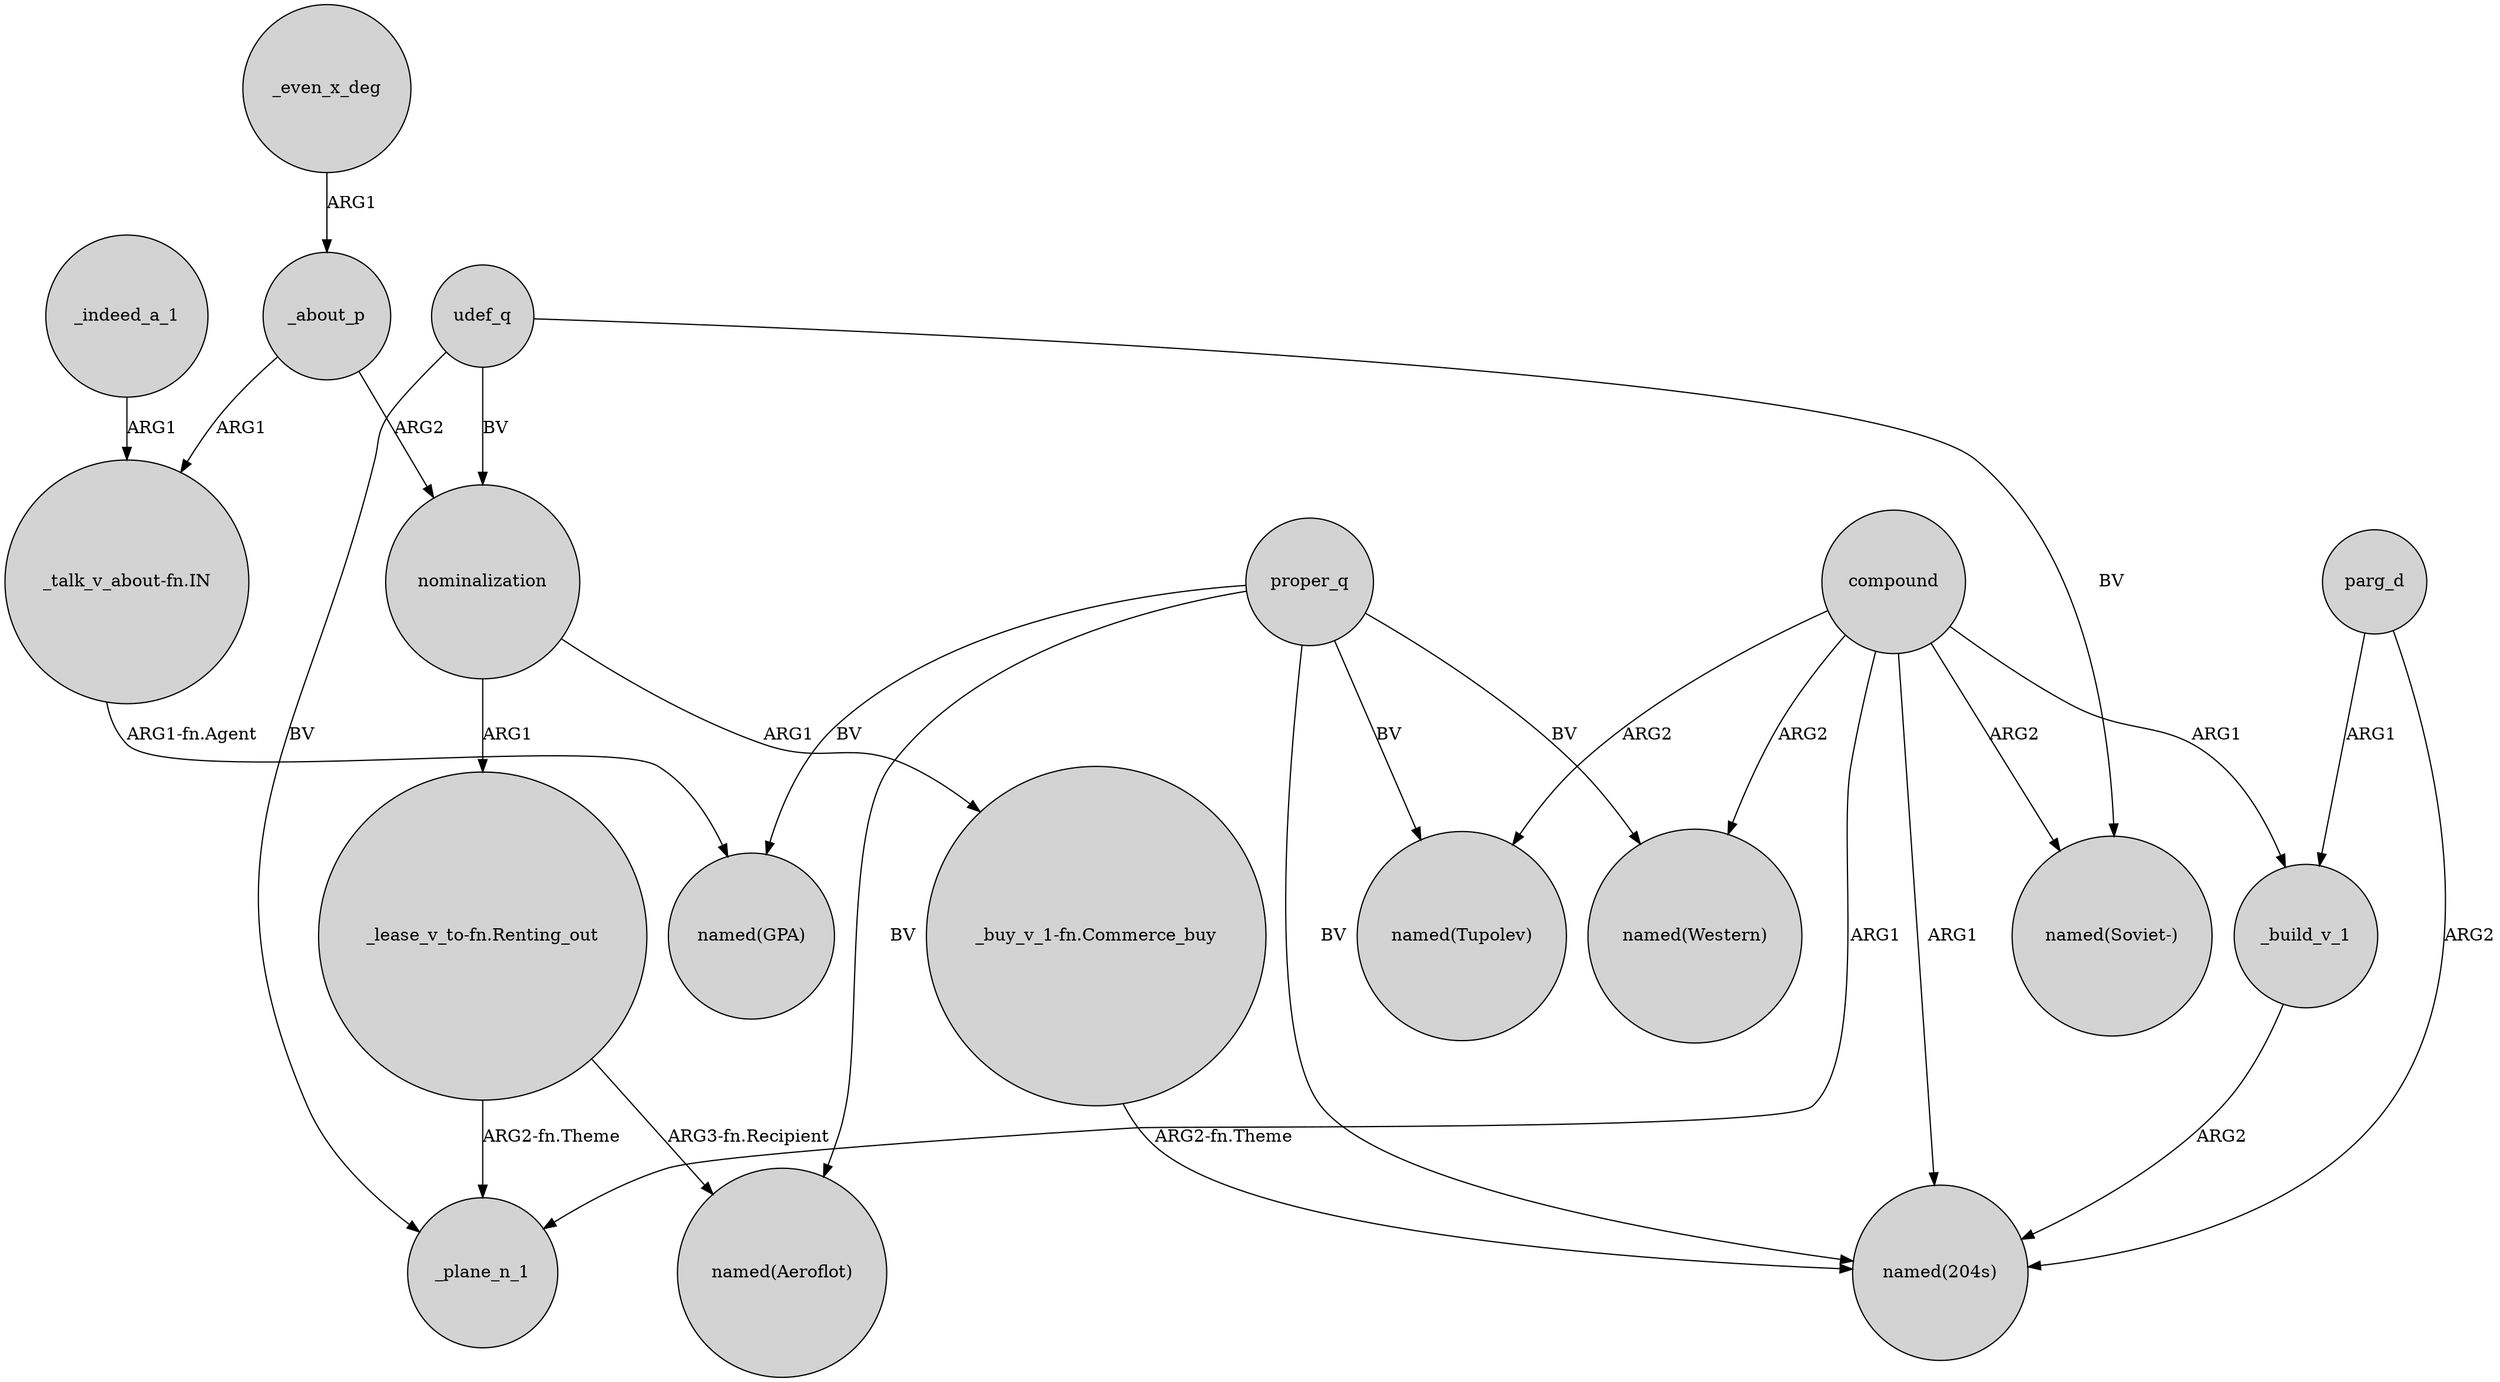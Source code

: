 digraph {
	node [shape=circle style=filled]
	_about_p -> "_talk_v_about-fn.IN" [label=ARG1]
	nominalization -> "_lease_v_to-fn.Renting_out" [label=ARG1]
	_indeed_a_1 -> "_talk_v_about-fn.IN" [label=ARG1]
	"_lease_v_to-fn.Renting_out" -> "named(Aeroflot)" [label="ARG3-fn.Recipient"]
	_about_p -> nominalization [label=ARG2]
	compound -> "named(Soviet-)" [label=ARG2]
	_build_v_1 -> "named(204s)" [label=ARG2]
	compound -> _plane_n_1 [label=ARG1]
	compound -> _build_v_1 [label=ARG1]
	"_buy_v_1-fn.Commerce_buy" -> "named(204s)" [label="ARG2-fn.Theme"]
	nominalization -> "_buy_v_1-fn.Commerce_buy" [label=ARG1]
	proper_q -> "named(Aeroflot)" [label=BV]
	_even_x_deg -> _about_p [label=ARG1]
	udef_q -> _plane_n_1 [label=BV]
	proper_q -> "named(Tupolev)" [label=BV]
	udef_q -> nominalization [label=BV]
	proper_q -> "named(204s)" [label=BV]
	proper_q -> "named(Western)" [label=BV]
	proper_q -> "named(GPA)" [label=BV]
	compound -> "named(Tupolev)" [label=ARG2]
	compound -> "named(204s)" [label=ARG1]
	parg_d -> "named(204s)" [label=ARG2]
	"_talk_v_about-fn.IN" -> "named(GPA)" [label="ARG1-fn.Agent"]
	udef_q -> "named(Soviet-)" [label=BV]
	compound -> "named(Western)" [label=ARG2]
	"_lease_v_to-fn.Renting_out" -> _plane_n_1 [label="ARG2-fn.Theme"]
	parg_d -> _build_v_1 [label=ARG1]
}
